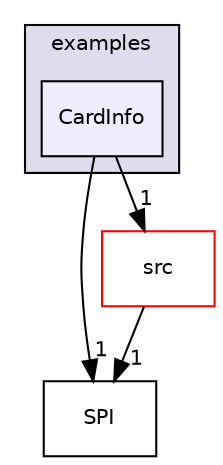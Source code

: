digraph "Arduino/Libraries/SD/examples/CardInfo" {
  compound=true
  node [ fontsize="10", fontname="Helvetica"];
  edge [ labelfontsize="10", labelfontname="Helvetica"];
  subgraph clusterdir_0ab44e49aba5e58ef3e3a2134a99529c {
    graph [ bgcolor="#ddddee", pencolor="black", label="examples" fontname="Helvetica", fontsize="10", URL="dir_0ab44e49aba5e58ef3e3a2134a99529c.html"]
  dir_a31a8ddc25ad3dfeaa3b3455d97eb29d [shape=box, label="CardInfo", style="filled", fillcolor="#eeeeff", pencolor="black", URL="dir_a31a8ddc25ad3dfeaa3b3455d97eb29d.html"];
  }
  dir_6d0df9b42be73f9bd3e8c964ce36df30 [shape=box label="SPI" URL="dir_6d0df9b42be73f9bd3e8c964ce36df30.html"];
  dir_43f50f74b87b3ecfbdd6c3a4f79e3d45 [shape=box label="src" fillcolor="white" style="filled" color="red" URL="dir_43f50f74b87b3ecfbdd6c3a4f79e3d45.html"];
  dir_a31a8ddc25ad3dfeaa3b3455d97eb29d->dir_6d0df9b42be73f9bd3e8c964ce36df30 [headlabel="1", labeldistance=1.5 headhref="dir_000022_000030.html"];
  dir_a31a8ddc25ad3dfeaa3b3455d97eb29d->dir_43f50f74b87b3ecfbdd6c3a4f79e3d45 [headlabel="1", labeldistance=1.5 headhref="dir_000022_000028.html"];
  dir_43f50f74b87b3ecfbdd6c3a4f79e3d45->dir_6d0df9b42be73f9bd3e8c964ce36df30 [headlabel="1", labeldistance=1.5 headhref="dir_000028_000030.html"];
}
